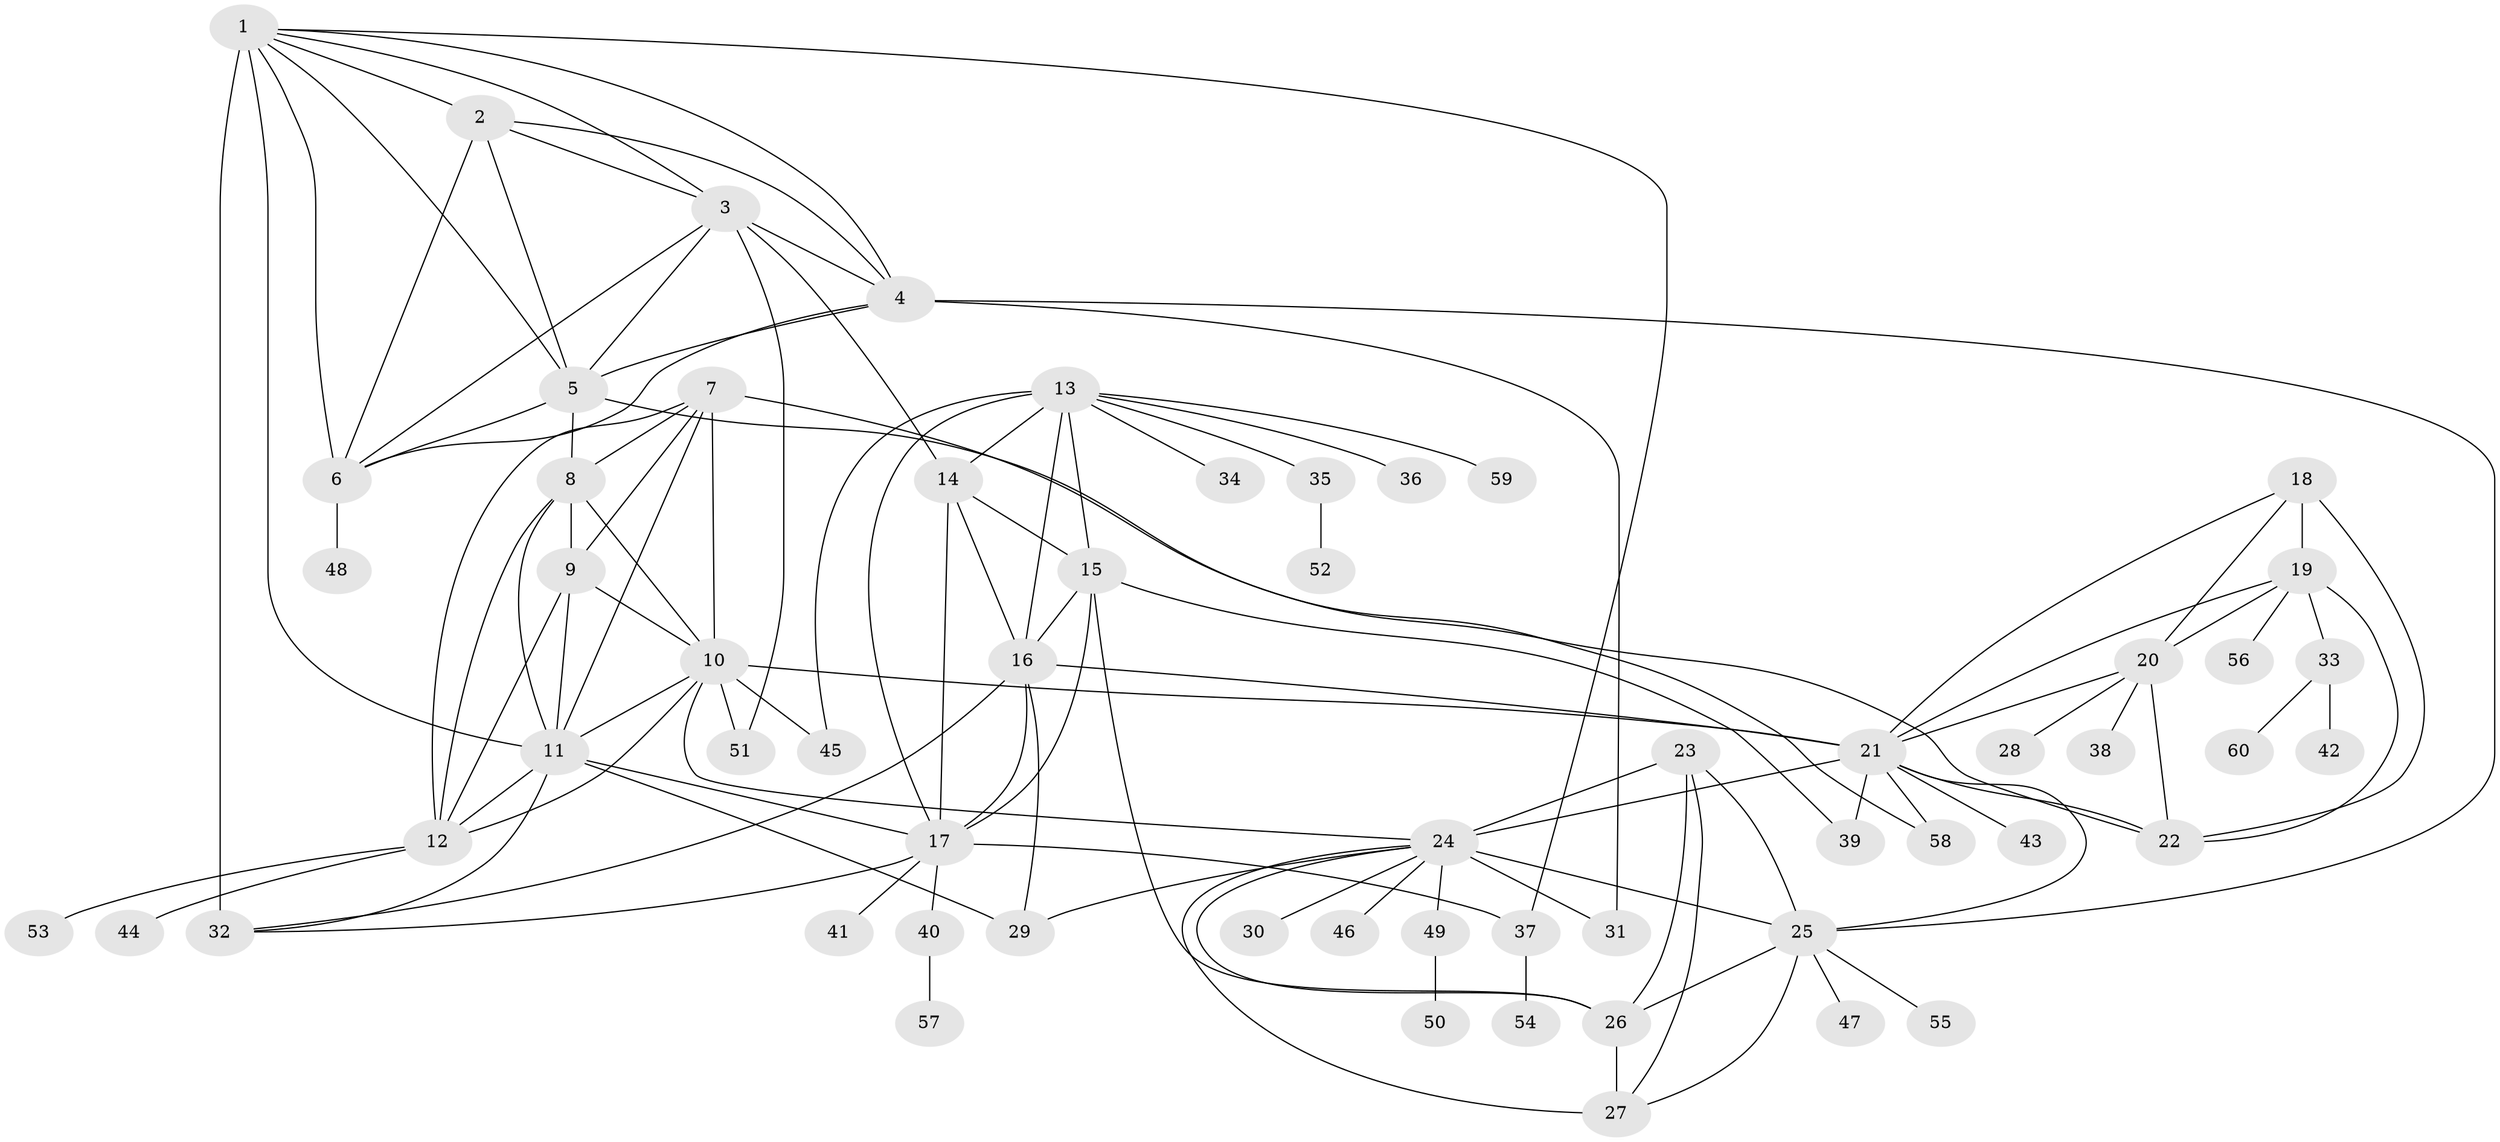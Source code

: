 // original degree distribution, {15: 0.008333333333333333, 6: 0.041666666666666664, 9: 0.03333333333333333, 10: 0.016666666666666666, 8: 0.05, 7: 0.03333333333333333, 5: 0.025, 12: 0.008333333333333333, 13: 0.016666666666666666, 11: 0.008333333333333333, 14: 0.008333333333333333, 1: 0.55, 2: 0.15833333333333333, 4: 0.016666666666666666, 3: 0.025}
// Generated by graph-tools (version 1.1) at 2025/37/03/09/25 02:37:25]
// undirected, 60 vertices, 116 edges
graph export_dot {
graph [start="1"]
  node [color=gray90,style=filled];
  1;
  2;
  3;
  4;
  5;
  6;
  7;
  8;
  9;
  10;
  11;
  12;
  13;
  14;
  15;
  16;
  17;
  18;
  19;
  20;
  21;
  22;
  23;
  24;
  25;
  26;
  27;
  28;
  29;
  30;
  31;
  32;
  33;
  34;
  35;
  36;
  37;
  38;
  39;
  40;
  41;
  42;
  43;
  44;
  45;
  46;
  47;
  48;
  49;
  50;
  51;
  52;
  53;
  54;
  55;
  56;
  57;
  58;
  59;
  60;
  1 -- 2 [weight=1.0];
  1 -- 3 [weight=1.0];
  1 -- 4 [weight=1.0];
  1 -- 5 [weight=1.0];
  1 -- 6 [weight=1.0];
  1 -- 11 [weight=1.0];
  1 -- 32 [weight=7.0];
  1 -- 37 [weight=1.0];
  2 -- 3 [weight=1.0];
  2 -- 4 [weight=1.0];
  2 -- 5 [weight=1.0];
  2 -- 6 [weight=1.0];
  3 -- 4 [weight=1.0];
  3 -- 5 [weight=1.0];
  3 -- 6 [weight=1.0];
  3 -- 14 [weight=1.0];
  3 -- 51 [weight=2.0];
  4 -- 5 [weight=1.0];
  4 -- 6 [weight=1.0];
  4 -- 25 [weight=1.0];
  4 -- 31 [weight=3.0];
  5 -- 6 [weight=1.0];
  5 -- 8 [weight=1.0];
  5 -- 22 [weight=1.0];
  6 -- 48 [weight=2.0];
  7 -- 8 [weight=1.0];
  7 -- 9 [weight=1.0];
  7 -- 10 [weight=1.0];
  7 -- 11 [weight=1.0];
  7 -- 12 [weight=1.0];
  7 -- 58 [weight=1.0];
  8 -- 9 [weight=3.0];
  8 -- 10 [weight=1.0];
  8 -- 11 [weight=1.0];
  8 -- 12 [weight=1.0];
  9 -- 10 [weight=1.0];
  9 -- 11 [weight=1.0];
  9 -- 12 [weight=1.0];
  10 -- 11 [weight=1.0];
  10 -- 12 [weight=1.0];
  10 -- 21 [weight=1.0];
  10 -- 24 [weight=1.0];
  10 -- 45 [weight=3.0];
  10 -- 51 [weight=1.0];
  11 -- 12 [weight=1.0];
  11 -- 17 [weight=1.0];
  11 -- 29 [weight=4.0];
  11 -- 32 [weight=1.0];
  12 -- 44 [weight=1.0];
  12 -- 53 [weight=1.0];
  13 -- 14 [weight=1.0];
  13 -- 15 [weight=2.0];
  13 -- 16 [weight=1.0];
  13 -- 17 [weight=1.0];
  13 -- 34 [weight=1.0];
  13 -- 35 [weight=1.0];
  13 -- 36 [weight=1.0];
  13 -- 45 [weight=1.0];
  13 -- 59 [weight=1.0];
  14 -- 15 [weight=2.0];
  14 -- 16 [weight=1.0];
  14 -- 17 [weight=1.0];
  15 -- 16 [weight=2.0];
  15 -- 17 [weight=2.0];
  15 -- 26 [weight=1.0];
  15 -- 39 [weight=1.0];
  16 -- 17 [weight=1.0];
  16 -- 21 [weight=1.0];
  16 -- 29 [weight=1.0];
  16 -- 32 [weight=1.0];
  17 -- 32 [weight=1.0];
  17 -- 37 [weight=1.0];
  17 -- 40 [weight=1.0];
  17 -- 41 [weight=4.0];
  18 -- 19 [weight=1.0];
  18 -- 20 [weight=1.0];
  18 -- 21 [weight=1.0];
  18 -- 22 [weight=2.0];
  19 -- 20 [weight=1.0];
  19 -- 21 [weight=1.0];
  19 -- 22 [weight=2.0];
  19 -- 33 [weight=1.0];
  19 -- 56 [weight=1.0];
  20 -- 21 [weight=1.0];
  20 -- 22 [weight=2.0];
  20 -- 28 [weight=1.0];
  20 -- 38 [weight=1.0];
  21 -- 22 [weight=2.0];
  21 -- 24 [weight=1.0];
  21 -- 25 [weight=1.0];
  21 -- 39 [weight=1.0];
  21 -- 43 [weight=1.0];
  21 -- 58 [weight=1.0];
  23 -- 24 [weight=5.0];
  23 -- 25 [weight=1.0];
  23 -- 26 [weight=1.0];
  23 -- 27 [weight=1.0];
  24 -- 25 [weight=2.0];
  24 -- 26 [weight=2.0];
  24 -- 27 [weight=2.0];
  24 -- 29 [weight=1.0];
  24 -- 30 [weight=1.0];
  24 -- 31 [weight=1.0];
  24 -- 46 [weight=1.0];
  24 -- 49 [weight=1.0];
  25 -- 26 [weight=1.0];
  25 -- 27 [weight=1.0];
  25 -- 47 [weight=1.0];
  25 -- 55 [weight=1.0];
  26 -- 27 [weight=1.0];
  33 -- 42 [weight=1.0];
  33 -- 60 [weight=1.0];
  35 -- 52 [weight=1.0];
  37 -- 54 [weight=1.0];
  40 -- 57 [weight=1.0];
  49 -- 50 [weight=1.0];
}
